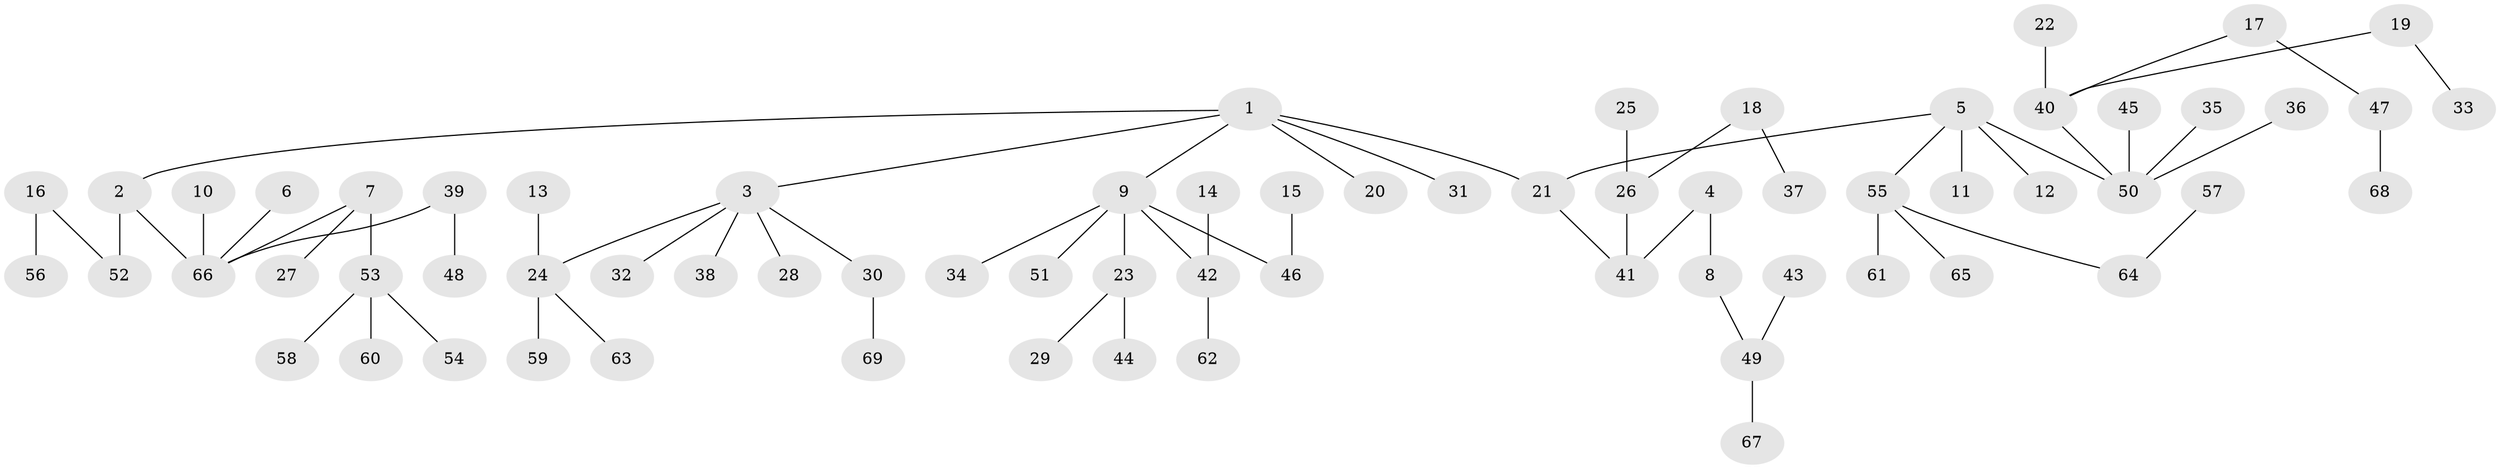 // original degree distribution, {4: 0.06521739130434782, 2: 0.2826086956521739, 6: 0.028985507246376812, 3: 0.10144927536231885, 5: 0.028985507246376812, 1: 0.4855072463768116, 7: 0.007246376811594203}
// Generated by graph-tools (version 1.1) at 2025/50/03/09/25 03:50:23]
// undirected, 69 vertices, 68 edges
graph export_dot {
graph [start="1"]
  node [color=gray90,style=filled];
  1;
  2;
  3;
  4;
  5;
  6;
  7;
  8;
  9;
  10;
  11;
  12;
  13;
  14;
  15;
  16;
  17;
  18;
  19;
  20;
  21;
  22;
  23;
  24;
  25;
  26;
  27;
  28;
  29;
  30;
  31;
  32;
  33;
  34;
  35;
  36;
  37;
  38;
  39;
  40;
  41;
  42;
  43;
  44;
  45;
  46;
  47;
  48;
  49;
  50;
  51;
  52;
  53;
  54;
  55;
  56;
  57;
  58;
  59;
  60;
  61;
  62;
  63;
  64;
  65;
  66;
  67;
  68;
  69;
  1 -- 2 [weight=1.0];
  1 -- 3 [weight=1.0];
  1 -- 9 [weight=1.0];
  1 -- 20 [weight=1.0];
  1 -- 21 [weight=1.0];
  1 -- 31 [weight=1.0];
  2 -- 52 [weight=1.0];
  2 -- 66 [weight=1.0];
  3 -- 24 [weight=1.0];
  3 -- 28 [weight=1.0];
  3 -- 30 [weight=1.0];
  3 -- 32 [weight=1.0];
  3 -- 38 [weight=1.0];
  4 -- 8 [weight=1.0];
  4 -- 41 [weight=1.0];
  5 -- 11 [weight=1.0];
  5 -- 12 [weight=1.0];
  5 -- 21 [weight=1.0];
  5 -- 50 [weight=1.0];
  5 -- 55 [weight=1.0];
  6 -- 66 [weight=1.0];
  7 -- 27 [weight=1.0];
  7 -- 53 [weight=1.0];
  7 -- 66 [weight=1.0];
  8 -- 49 [weight=1.0];
  9 -- 23 [weight=1.0];
  9 -- 34 [weight=1.0];
  9 -- 42 [weight=1.0];
  9 -- 46 [weight=1.0];
  9 -- 51 [weight=1.0];
  10 -- 66 [weight=1.0];
  13 -- 24 [weight=1.0];
  14 -- 42 [weight=1.0];
  15 -- 46 [weight=1.0];
  16 -- 52 [weight=1.0];
  16 -- 56 [weight=1.0];
  17 -- 40 [weight=1.0];
  17 -- 47 [weight=1.0];
  18 -- 26 [weight=1.0];
  18 -- 37 [weight=1.0];
  19 -- 33 [weight=1.0];
  19 -- 40 [weight=1.0];
  21 -- 41 [weight=1.0];
  22 -- 40 [weight=1.0];
  23 -- 29 [weight=1.0];
  23 -- 44 [weight=1.0];
  24 -- 59 [weight=1.0];
  24 -- 63 [weight=1.0];
  25 -- 26 [weight=1.0];
  26 -- 41 [weight=1.0];
  30 -- 69 [weight=1.0];
  35 -- 50 [weight=1.0];
  36 -- 50 [weight=1.0];
  39 -- 48 [weight=1.0];
  39 -- 66 [weight=1.0];
  40 -- 50 [weight=1.0];
  42 -- 62 [weight=1.0];
  43 -- 49 [weight=1.0];
  45 -- 50 [weight=1.0];
  47 -- 68 [weight=1.0];
  49 -- 67 [weight=1.0];
  53 -- 54 [weight=1.0];
  53 -- 58 [weight=1.0];
  53 -- 60 [weight=1.0];
  55 -- 61 [weight=1.0];
  55 -- 64 [weight=1.0];
  55 -- 65 [weight=1.0];
  57 -- 64 [weight=1.0];
}
